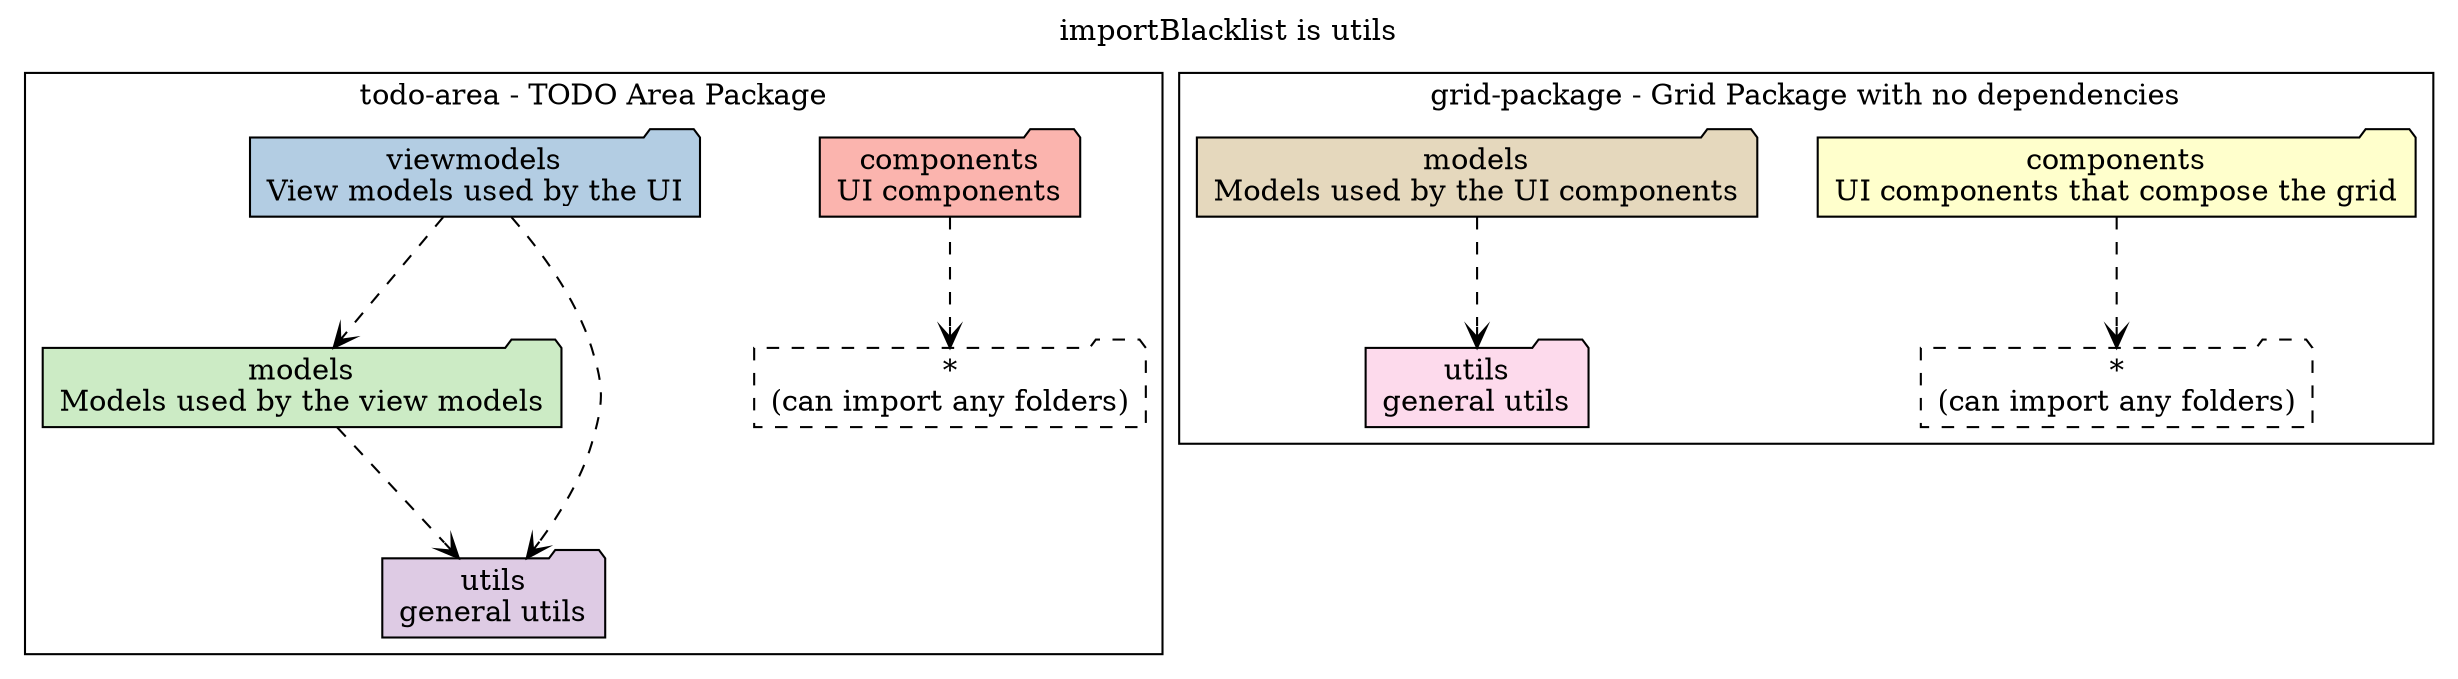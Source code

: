 /* Header ================================= */
/* auto-generated by tslint-folders-diagrams docs tool at January 23, 2020, 5:09 PM*/
digraph packages {
  /* Graph settings ================================= */
  graph [
    // needed to allow edge to have *cluster* as a destination:
    compound=true
    label = "importBlacklist is utils"
    labelloc = t
    
    //dpi = 200
    ranksep=0.65
    nodesep=0.40
    rankdir=TB
    
    style="filled"
    
    len=0
  ]
  
  /* Styling ================================= */
  graph [
    bgcolor="#FFFFFF"
    fillcolor="#FFFFFF"
  ]
  node [
    labeljust="l"
    colorscheme="pastel19"
    style=filled
    fillcolor=3
    shape=record
  ]
  
  edge [arrowhead="vee", arrowtail="vee", style=dashed, color="black"]
  
  /* Nodes and Clusters ================================= */
  subgraph cluster_C3 {
    labelloc = t
    
    node [shape="folder"]
    label = "todo-area - TODO Area Package"
    {
    P7 [label="components
UI components" fillcolor=1]
    }
    
    
    {
    P8 [label="viewmodels
View models used by the UI" fillcolor=2]
    }
    
    
    {
    P9 [label="models
Models used by the view models" fillcolor=3]
    }
    
    
    {
    P10 [label="utils
general utils" fillcolor=4]
    }
    
    
    {
    node [style=dashed]
    P11 [label="*
(can import any folders)" fillcolor=5]
    }
    
    
  }
  
  subgraph cluster_C4 {
    labelloc = t
    
    node [shape="folder"]
    label = "grid-package - Grid Package with no dependencies"
    {
    P12 [label="components
UI components that compose the grid" fillcolor=6]
    }
    
    
    {
    P13 [label="models
Models used by the UI components" fillcolor=7]
    }
    
    
    {
    P14 [label="utils
general utils" fillcolor=8]
    }
    
    
    {
    node [style=dashed]
    P15 [label="*
(can import any folders)" fillcolor=9]
    }
    
    
  }
  
  
  /* Edges ================================= */
  P7-> P11 [label=" " ]
  P8-> P9 [label=" " ]
  P8-> P10 [label=" " ]
  P9-> P10 [label=" " ]
  P12-> P15 [label=" " ]
  P13-> P14 [label=" " ]
  
}
